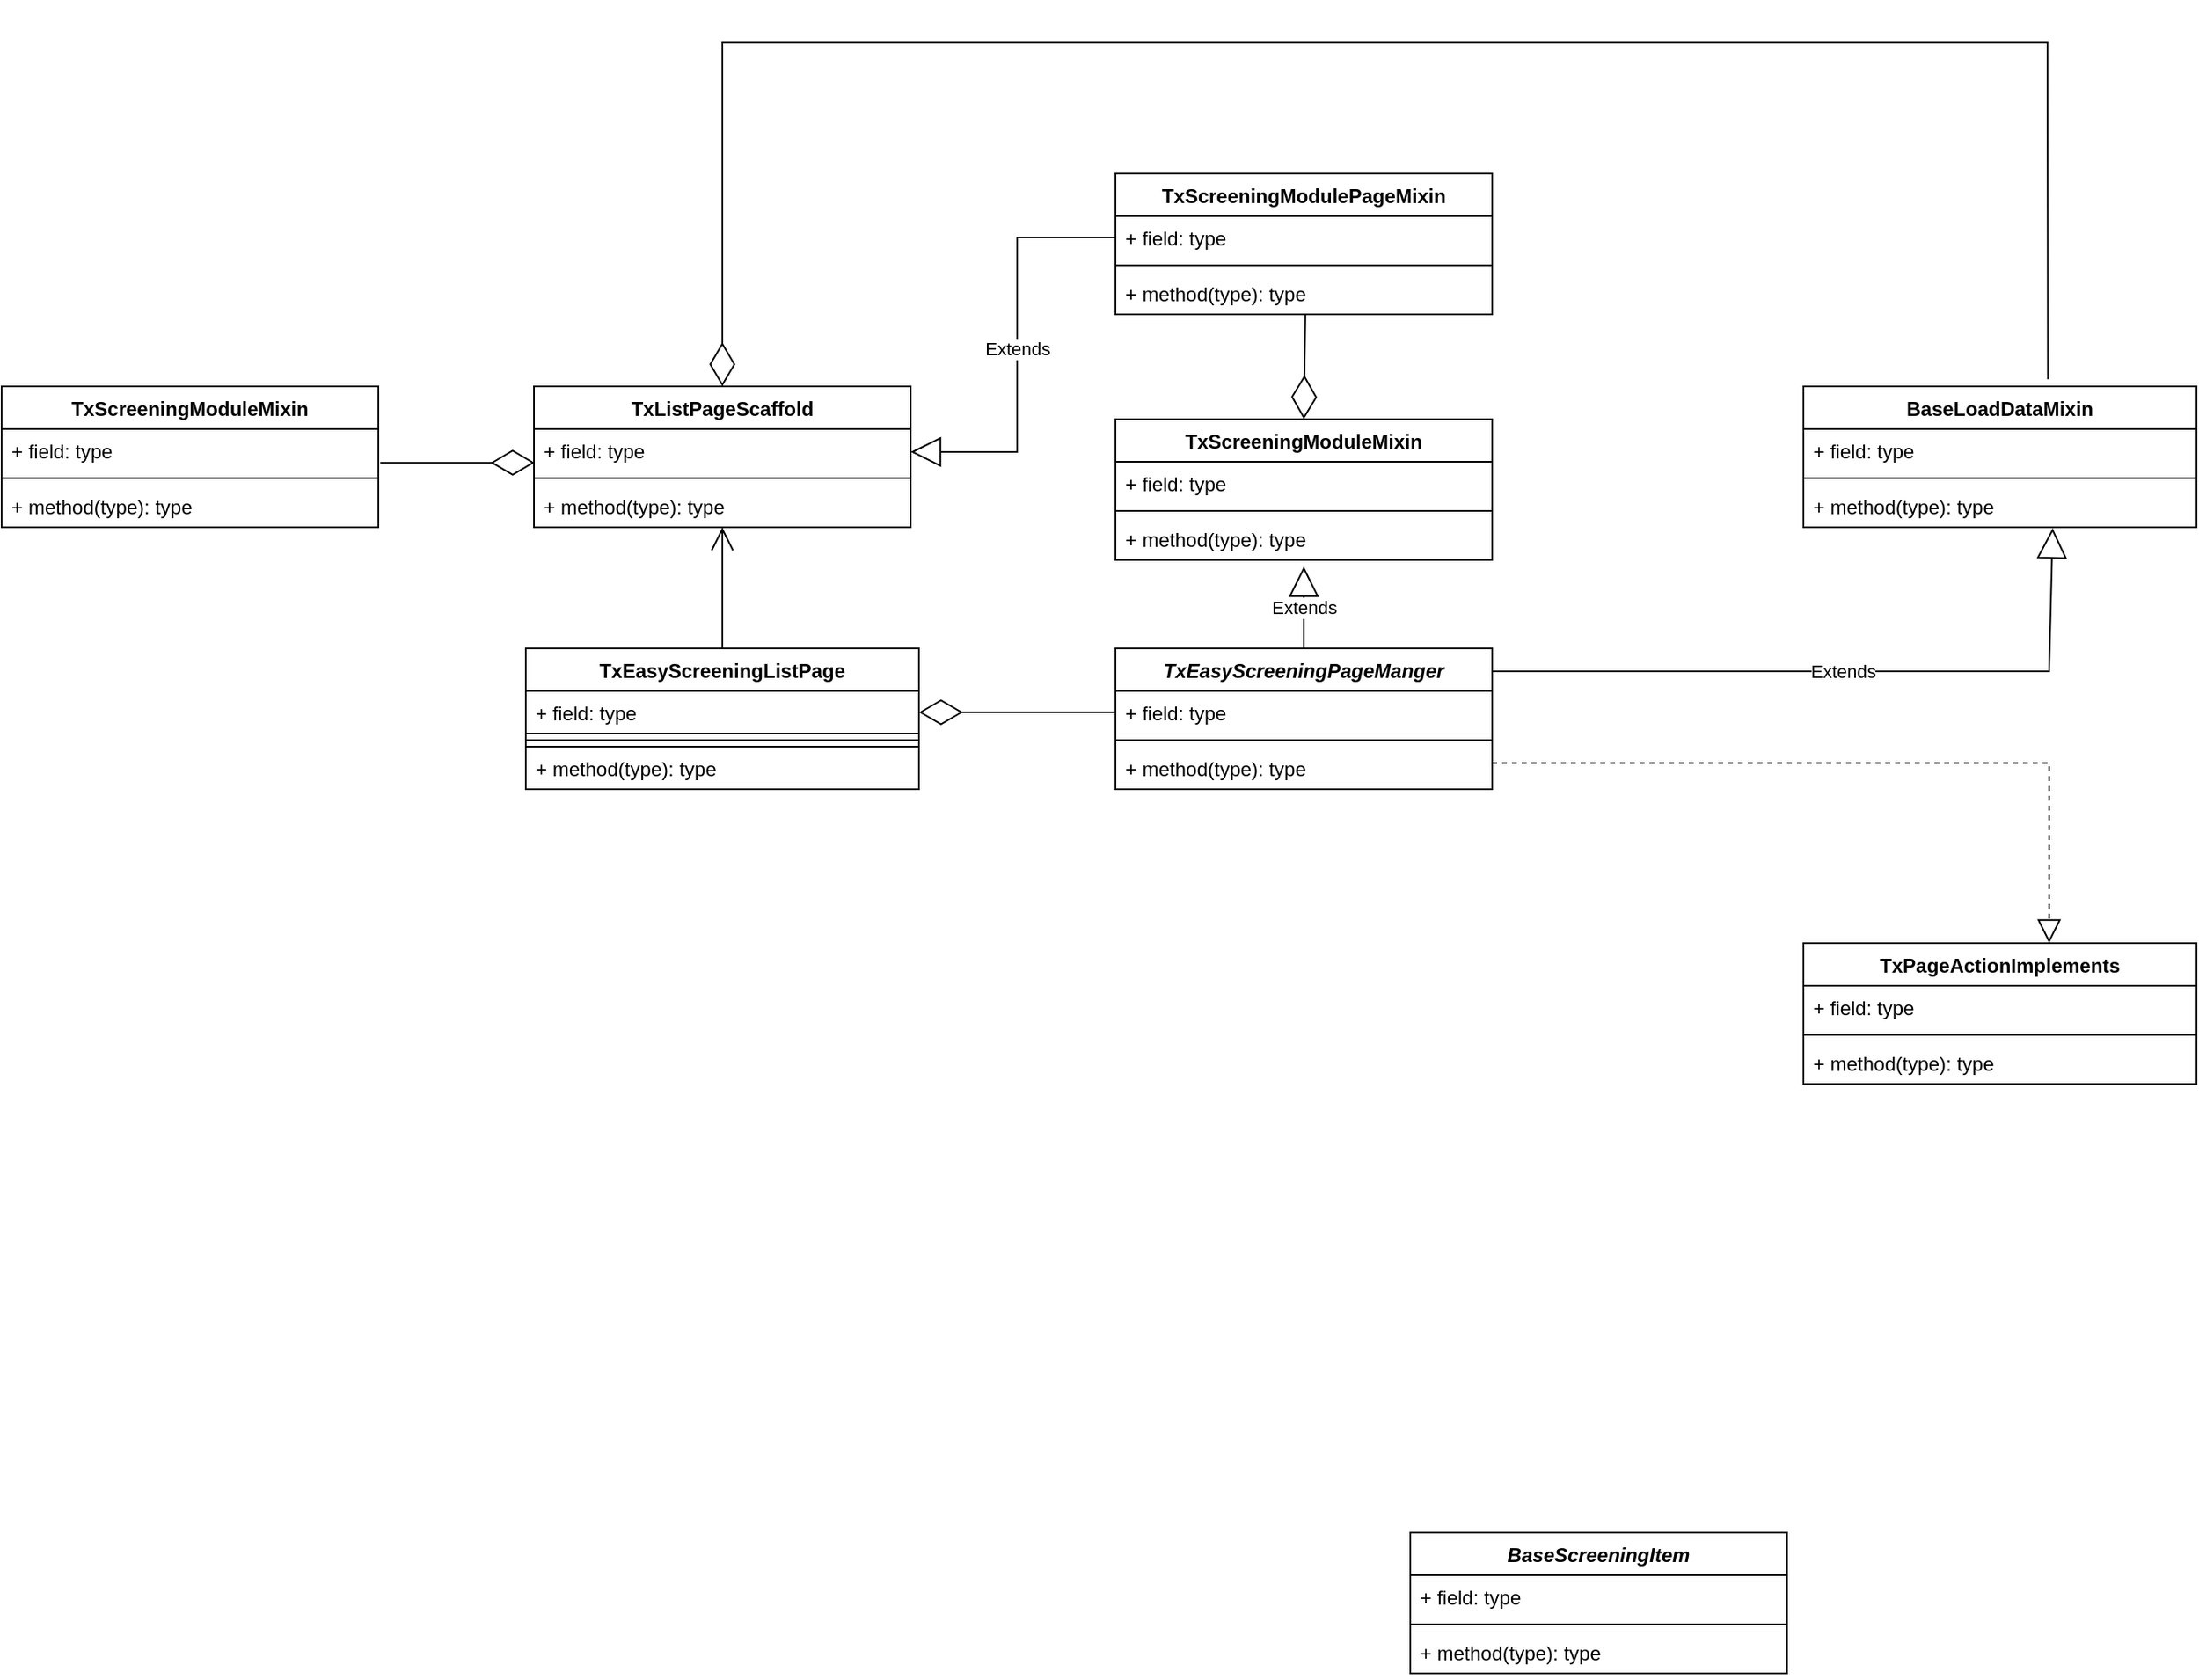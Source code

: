 <mxfile version="16.1.0" type="github">
  <diagram id="tgZUNgkG0fE2vj0XrzTg" name="第 1 页">
    <mxGraphModel dx="1580" dy="889" grid="1" gridSize="10" guides="1" tooltips="1" connect="1" arrows="1" fold="1" page="1" pageScale="1" pageWidth="3300" pageHeight="4681" math="0" shadow="0">
      <root>
        <mxCell id="0" />
        <mxCell id="1" parent="0" />
        <mxCell id="r79l5NThXxZ2iHZrWcsW-2" value="BaseLoadDataMixin&#xa;" style="swimlane;fontStyle=1;align=center;verticalAlign=top;childLayout=stackLayout;horizontal=1;startSize=26;horizontalStack=0;resizeParent=1;resizeParentMax=0;resizeLast=0;collapsible=1;marginBottom=0;shadow=0;" parent="1" vertex="1">
          <mxGeometry x="1130" y="370" width="240" height="86" as="geometry" />
        </mxCell>
        <mxCell id="r79l5NThXxZ2iHZrWcsW-3" value="+ field: type" style="text;strokeColor=none;fillColor=none;align=left;verticalAlign=top;spacingLeft=4;spacingRight=4;overflow=hidden;rotatable=0;points=[[0,0.5],[1,0.5]];portConstraint=eastwest;" parent="r79l5NThXxZ2iHZrWcsW-2" vertex="1">
          <mxGeometry y="26" width="240" height="26" as="geometry" />
        </mxCell>
        <mxCell id="r79l5NThXxZ2iHZrWcsW-4" value="" style="line;strokeWidth=1;fillColor=none;align=left;verticalAlign=middle;spacingTop=-1;spacingLeft=3;spacingRight=3;rotatable=0;labelPosition=right;points=[];portConstraint=eastwest;" parent="r79l5NThXxZ2iHZrWcsW-2" vertex="1">
          <mxGeometry y="52" width="240" height="8" as="geometry" />
        </mxCell>
        <mxCell id="r79l5NThXxZ2iHZrWcsW-5" value="+ method(type): type" style="text;strokeColor=none;fillColor=none;align=left;verticalAlign=top;spacingLeft=4;spacingRight=4;overflow=hidden;rotatable=0;points=[[0,0.5],[1,0.5]];portConstraint=eastwest;" parent="r79l5NThXxZ2iHZrWcsW-2" vertex="1">
          <mxGeometry y="60" width="240" height="26" as="geometry" />
        </mxCell>
        <mxCell id="r79l5NThXxZ2iHZrWcsW-6" value="BaseScreeningItem" style="swimlane;fontStyle=3;align=center;verticalAlign=top;childLayout=stackLayout;horizontal=1;startSize=26;horizontalStack=0;resizeParent=1;resizeParentMax=0;resizeLast=0;collapsible=1;marginBottom=0;shadow=0;" parent="1" vertex="1">
          <mxGeometry x="890" y="1070" width="230" height="86" as="geometry" />
        </mxCell>
        <mxCell id="r79l5NThXxZ2iHZrWcsW-7" value="+ field: type" style="text;strokeColor=none;fillColor=none;align=left;verticalAlign=top;spacingLeft=4;spacingRight=4;overflow=hidden;rotatable=0;points=[[0,0.5],[1,0.5]];portConstraint=eastwest;shadow=0;" parent="r79l5NThXxZ2iHZrWcsW-6" vertex="1">
          <mxGeometry y="26" width="230" height="26" as="geometry" />
        </mxCell>
        <mxCell id="r79l5NThXxZ2iHZrWcsW-8" value="" style="line;strokeWidth=1;fillColor=none;align=left;verticalAlign=middle;spacingTop=-1;spacingLeft=3;spacingRight=3;rotatable=0;labelPosition=right;points=[];portConstraint=eastwest;shadow=0;" parent="r79l5NThXxZ2iHZrWcsW-6" vertex="1">
          <mxGeometry y="52" width="230" height="8" as="geometry" />
        </mxCell>
        <mxCell id="r79l5NThXxZ2iHZrWcsW-9" value="+ method(type): type" style="text;strokeColor=none;fillColor=none;align=left;verticalAlign=top;spacingLeft=4;spacingRight=4;overflow=hidden;rotatable=0;points=[[0,0.5],[1,0.5]];portConstraint=eastwest;shadow=0;" parent="r79l5NThXxZ2iHZrWcsW-6" vertex="1">
          <mxGeometry y="60" width="230" height="26" as="geometry" />
        </mxCell>
        <mxCell id="r79l5NThXxZ2iHZrWcsW-10" value="TxEasyScreeningListPage" style="swimlane;fontStyle=1;align=center;verticalAlign=top;childLayout=stackLayout;horizontal=1;startSize=26;horizontalStack=0;resizeParent=1;resizeParentMax=0;resizeLast=0;collapsible=1;marginBottom=0;shadow=0;strokeColor=#000000;" parent="1" vertex="1">
          <mxGeometry x="350" y="530" width="240" height="86" as="geometry" />
        </mxCell>
        <mxCell id="r79l5NThXxZ2iHZrWcsW-11" value="+ field: type" style="text;strokeColor=#000000;fillColor=none;align=left;verticalAlign=top;spacingLeft=4;spacingRight=4;overflow=hidden;rotatable=0;points=[[0,0.5],[1,0.5]];portConstraint=eastwest;shadow=0;" parent="r79l5NThXxZ2iHZrWcsW-10" vertex="1">
          <mxGeometry y="26" width="240" height="26" as="geometry" />
        </mxCell>
        <mxCell id="r79l5NThXxZ2iHZrWcsW-12" value="" style="line;strokeWidth=1;fillColor=none;align=left;verticalAlign=middle;spacingTop=-1;spacingLeft=3;spacingRight=3;rotatable=0;labelPosition=right;points=[];portConstraint=eastwest;shadow=0;strokeColor=#000000;" parent="r79l5NThXxZ2iHZrWcsW-10" vertex="1">
          <mxGeometry y="52" width="240" height="8" as="geometry" />
        </mxCell>
        <mxCell id="r79l5NThXxZ2iHZrWcsW-13" value="+ method(type): type" style="text;strokeColor=#000000;fillColor=none;align=left;verticalAlign=top;spacingLeft=4;spacingRight=4;overflow=hidden;rotatable=0;points=[[0,0.5],[1,0.5]];portConstraint=eastwest;shadow=0;" parent="r79l5NThXxZ2iHZrWcsW-10" vertex="1">
          <mxGeometry y="60" width="240" height="26" as="geometry" />
        </mxCell>
        <mxCell id="r79l5NThXxZ2iHZrWcsW-19" value="TxEasyScreeningPageManger" style="swimlane;fontStyle=3;align=center;verticalAlign=top;childLayout=stackLayout;horizontal=1;startSize=26;horizontalStack=0;resizeParent=1;resizeParentMax=0;resizeLast=0;collapsible=1;marginBottom=0;shadow=0;" parent="1" vertex="1">
          <mxGeometry x="710" y="530" width="230" height="86" as="geometry" />
        </mxCell>
        <mxCell id="r79l5NThXxZ2iHZrWcsW-20" value="+ field: type" style="text;strokeColor=none;fillColor=none;align=left;verticalAlign=top;spacingLeft=4;spacingRight=4;overflow=hidden;rotatable=0;points=[[0,0.5],[1,0.5]];portConstraint=eastwest;shadow=0;" parent="r79l5NThXxZ2iHZrWcsW-19" vertex="1">
          <mxGeometry y="26" width="230" height="26" as="geometry" />
        </mxCell>
        <mxCell id="r79l5NThXxZ2iHZrWcsW-21" value="" style="line;strokeWidth=1;fillColor=none;align=left;verticalAlign=middle;spacingTop=-1;spacingLeft=3;spacingRight=3;rotatable=0;labelPosition=right;points=[];portConstraint=eastwest;shadow=0;" parent="r79l5NThXxZ2iHZrWcsW-19" vertex="1">
          <mxGeometry y="52" width="230" height="8" as="geometry" />
        </mxCell>
        <mxCell id="r79l5NThXxZ2iHZrWcsW-22" value="+ method(type): type" style="text;strokeColor=none;fillColor=none;align=left;verticalAlign=top;spacingLeft=4;spacingRight=4;overflow=hidden;rotatable=0;points=[[0,0.5],[1,0.5]];portConstraint=eastwest;shadow=0;" parent="r79l5NThXxZ2iHZrWcsW-19" vertex="1">
          <mxGeometry y="60" width="230" height="26" as="geometry" />
        </mxCell>
        <mxCell id="r79l5NThXxZ2iHZrWcsW-23" value="TxScreeningModuleMixin&#xa;" style="swimlane;fontStyle=1;align=center;verticalAlign=top;childLayout=stackLayout;horizontal=1;startSize=26;horizontalStack=0;resizeParent=1;resizeParentMax=0;resizeLast=0;collapsible=1;marginBottom=0;shadow=0;" parent="1" vertex="1">
          <mxGeometry x="710" y="390" width="230" height="86" as="geometry" />
        </mxCell>
        <mxCell id="r79l5NThXxZ2iHZrWcsW-24" value="+ field: type" style="text;strokeColor=none;fillColor=none;align=left;verticalAlign=top;spacingLeft=4;spacingRight=4;overflow=hidden;rotatable=0;points=[[0,0.5],[1,0.5]];portConstraint=eastwest;shadow=0;" parent="r79l5NThXxZ2iHZrWcsW-23" vertex="1">
          <mxGeometry y="26" width="230" height="26" as="geometry" />
        </mxCell>
        <mxCell id="r79l5NThXxZ2iHZrWcsW-25" value="" style="line;strokeWidth=1;fillColor=none;align=left;verticalAlign=middle;spacingTop=-1;spacingLeft=3;spacingRight=3;rotatable=0;labelPosition=right;points=[];portConstraint=eastwest;shadow=0;" parent="r79l5NThXxZ2iHZrWcsW-23" vertex="1">
          <mxGeometry y="52" width="230" height="8" as="geometry" />
        </mxCell>
        <mxCell id="r79l5NThXxZ2iHZrWcsW-26" value="+ method(type): type" style="text;strokeColor=none;fillColor=none;align=left;verticalAlign=top;spacingLeft=4;spacingRight=4;overflow=hidden;rotatable=0;points=[[0,0.5],[1,0.5]];portConstraint=eastwest;shadow=0;" parent="r79l5NThXxZ2iHZrWcsW-23" vertex="1">
          <mxGeometry y="60" width="230" height="26" as="geometry" />
        </mxCell>
        <mxCell id="r79l5NThXxZ2iHZrWcsW-27" value="TxPageActionImplements" style="swimlane;fontStyle=1;align=center;verticalAlign=top;childLayout=stackLayout;horizontal=1;startSize=26;horizontalStack=0;resizeParent=1;resizeParentMax=0;resizeLast=0;collapsible=1;marginBottom=0;shadow=0;" parent="1" vertex="1">
          <mxGeometry x="1130" y="710" width="240" height="86" as="geometry" />
        </mxCell>
        <mxCell id="r79l5NThXxZ2iHZrWcsW-28" value="+ field: type" style="text;strokeColor=none;fillColor=none;align=left;verticalAlign=top;spacingLeft=4;spacingRight=4;overflow=hidden;rotatable=0;points=[[0,0.5],[1,0.5]];portConstraint=eastwest;shadow=0;" parent="r79l5NThXxZ2iHZrWcsW-27" vertex="1">
          <mxGeometry y="26" width="240" height="26" as="geometry" />
        </mxCell>
        <mxCell id="r79l5NThXxZ2iHZrWcsW-29" value="" style="line;strokeWidth=1;fillColor=none;align=left;verticalAlign=middle;spacingTop=-1;spacingLeft=3;spacingRight=3;rotatable=0;labelPosition=right;points=[];portConstraint=eastwest;shadow=0;" parent="r79l5NThXxZ2iHZrWcsW-27" vertex="1">
          <mxGeometry y="52" width="240" height="8" as="geometry" />
        </mxCell>
        <mxCell id="r79l5NThXxZ2iHZrWcsW-30" value="+ method(type): type" style="text;strokeColor=none;fillColor=none;align=left;verticalAlign=top;spacingLeft=4;spacingRight=4;overflow=hidden;rotatable=0;points=[[0,0.5],[1,0.5]];portConstraint=eastwest;shadow=0;" parent="r79l5NThXxZ2iHZrWcsW-27" vertex="1">
          <mxGeometry y="60" width="240" height="26" as="geometry" />
        </mxCell>
        <mxCell id="r79l5NThXxZ2iHZrWcsW-35" value="TxListPageScaffold" style="swimlane;fontStyle=1;align=center;verticalAlign=top;childLayout=stackLayout;horizontal=1;startSize=26;horizontalStack=0;resizeParent=1;resizeParentMax=0;resizeLast=0;collapsible=1;marginBottom=0;shadow=0;" parent="1" vertex="1">
          <mxGeometry x="355" y="370" width="230" height="86" as="geometry" />
        </mxCell>
        <mxCell id="r79l5NThXxZ2iHZrWcsW-36" value="+ field: type" style="text;strokeColor=none;fillColor=none;align=left;verticalAlign=top;spacingLeft=4;spacingRight=4;overflow=hidden;rotatable=0;points=[[0,0.5],[1,0.5]];portConstraint=eastwest;shadow=0;" parent="r79l5NThXxZ2iHZrWcsW-35" vertex="1">
          <mxGeometry y="26" width="230" height="26" as="geometry" />
        </mxCell>
        <mxCell id="r79l5NThXxZ2iHZrWcsW-37" value="" style="line;strokeWidth=1;fillColor=none;align=left;verticalAlign=middle;spacingTop=-1;spacingLeft=3;spacingRight=3;rotatable=0;labelPosition=right;points=[];portConstraint=eastwest;shadow=0;" parent="r79l5NThXxZ2iHZrWcsW-35" vertex="1">
          <mxGeometry y="52" width="230" height="8" as="geometry" />
        </mxCell>
        <mxCell id="r79l5NThXxZ2iHZrWcsW-38" value="+ method(type): type" style="text;strokeColor=none;fillColor=none;align=left;verticalAlign=top;spacingLeft=4;spacingRight=4;overflow=hidden;rotatable=0;points=[[0,0.5],[1,0.5]];portConstraint=eastwest;shadow=0;" parent="r79l5NThXxZ2iHZrWcsW-35" vertex="1">
          <mxGeometry y="60" width="230" height="26" as="geometry" />
        </mxCell>
        <mxCell id="rgsg1XPM1iPnEEc4aXfU-1" value="TxScreeningModuleMixin" style="swimlane;fontStyle=1;align=center;verticalAlign=top;childLayout=stackLayout;horizontal=1;startSize=26;horizontalStack=0;resizeParent=1;resizeParentMax=0;resizeLast=0;collapsible=1;marginBottom=0;" parent="1" vertex="1">
          <mxGeometry x="30" y="370" width="230" height="86" as="geometry" />
        </mxCell>
        <mxCell id="rgsg1XPM1iPnEEc4aXfU-2" value="+ field: type" style="text;strokeColor=none;fillColor=none;align=left;verticalAlign=top;spacingLeft=4;spacingRight=4;overflow=hidden;rotatable=0;points=[[0,0.5],[1,0.5]];portConstraint=eastwest;" parent="rgsg1XPM1iPnEEc4aXfU-1" vertex="1">
          <mxGeometry y="26" width="230" height="26" as="geometry" />
        </mxCell>
        <mxCell id="rgsg1XPM1iPnEEc4aXfU-3" value="" style="line;strokeWidth=1;fillColor=none;align=left;verticalAlign=middle;spacingTop=-1;spacingLeft=3;spacingRight=3;rotatable=0;labelPosition=right;points=[];portConstraint=eastwest;" parent="rgsg1XPM1iPnEEc4aXfU-1" vertex="1">
          <mxGeometry y="52" width="230" height="8" as="geometry" />
        </mxCell>
        <mxCell id="rgsg1XPM1iPnEEc4aXfU-4" value="+ method(type): type" style="text;strokeColor=none;fillColor=none;align=left;verticalAlign=top;spacingLeft=4;spacingRight=4;overflow=hidden;rotatable=0;points=[[0,0.5],[1,0.5]];portConstraint=eastwest;" parent="rgsg1XPM1iPnEEc4aXfU-1" vertex="1">
          <mxGeometry y="60" width="230" height="26" as="geometry" />
        </mxCell>
        <mxCell id="MXres9sQd2bUg8aWmuaE-1" value="" style="endArrow=open;endFill=1;endSize=12;html=1;rounded=0;exitX=0.5;exitY=0;exitDx=0;exitDy=0;" edge="1" parent="1" source="r79l5NThXxZ2iHZrWcsW-10" target="r79l5NThXxZ2iHZrWcsW-38">
          <mxGeometry width="160" relative="1" as="geometry">
            <mxPoint x="460" y="470" as="sourcePoint" />
            <mxPoint x="470" y="470" as="targetPoint" />
          </mxGeometry>
        </mxCell>
        <mxCell id="MXres9sQd2bUg8aWmuaE-3" value="" style="endArrow=block;dashed=1;endFill=0;endSize=12;html=1;rounded=0;" edge="1" parent="1">
          <mxGeometry width="160" relative="1" as="geometry">
            <mxPoint x="940" y="600" as="sourcePoint" />
            <mxPoint x="1280" y="710" as="targetPoint" />
            <Array as="points">
              <mxPoint x="1280" y="600" />
            </Array>
          </mxGeometry>
        </mxCell>
        <mxCell id="MXres9sQd2bUg8aWmuaE-4" value="Extends" style="endArrow=block;endSize=16;endFill=0;html=1;rounded=0;entryX=0.634;entryY=1.021;entryDx=0;entryDy=0;entryPerimeter=0;" edge="1" parent="1" target="r79l5NThXxZ2iHZrWcsW-5">
          <mxGeometry width="160" relative="1" as="geometry">
            <mxPoint x="940" y="544" as="sourcePoint" />
            <mxPoint x="1090" y="460" as="targetPoint" />
            <Array as="points">
              <mxPoint x="1280" y="544" />
            </Array>
          </mxGeometry>
        </mxCell>
        <mxCell id="MXres9sQd2bUg8aWmuaE-5" value="Extends" style="endArrow=block;endSize=16;endFill=0;html=1;rounded=0;exitX=0.5;exitY=0;exitDx=0;exitDy=0;" edge="1" parent="1" source="r79l5NThXxZ2iHZrWcsW-19">
          <mxGeometry width="160" relative="1" as="geometry">
            <mxPoint x="1040" y="568" as="sourcePoint" />
            <mxPoint x="825" y="480" as="targetPoint" />
          </mxGeometry>
        </mxCell>
        <mxCell id="MXres9sQd2bUg8aWmuaE-11" value="TxScreeningModulePageMixin" style="swimlane;fontStyle=1;align=center;verticalAlign=top;childLayout=stackLayout;horizontal=1;startSize=26;horizontalStack=0;resizeParent=1;resizeParentMax=0;resizeLast=0;collapsible=1;marginBottom=0;" vertex="1" parent="1">
          <mxGeometry x="710" y="240" width="230" height="86" as="geometry" />
        </mxCell>
        <mxCell id="MXres9sQd2bUg8aWmuaE-12" value="+ field: type" style="text;strokeColor=none;fillColor=none;align=left;verticalAlign=top;spacingLeft=4;spacingRight=4;overflow=hidden;rotatable=0;points=[[0,0.5],[1,0.5]];portConstraint=eastwest;" vertex="1" parent="MXres9sQd2bUg8aWmuaE-11">
          <mxGeometry y="26" width="230" height="26" as="geometry" />
        </mxCell>
        <mxCell id="MXres9sQd2bUg8aWmuaE-13" value="" style="line;strokeWidth=1;fillColor=none;align=left;verticalAlign=middle;spacingTop=-1;spacingLeft=3;spacingRight=3;rotatable=0;labelPosition=right;points=[];portConstraint=eastwest;" vertex="1" parent="MXres9sQd2bUg8aWmuaE-11">
          <mxGeometry y="52" width="230" height="8" as="geometry" />
        </mxCell>
        <mxCell id="MXres9sQd2bUg8aWmuaE-14" value="+ method(type): type" style="text;strokeColor=none;fillColor=none;align=left;verticalAlign=top;spacingLeft=4;spacingRight=4;overflow=hidden;rotatable=0;points=[[0,0.5],[1,0.5]];portConstraint=eastwest;" vertex="1" parent="MXres9sQd2bUg8aWmuaE-11">
          <mxGeometry y="60" width="230" height="26" as="geometry" />
        </mxCell>
        <mxCell id="MXres9sQd2bUg8aWmuaE-16" value="" style="endArrow=diamondThin;endFill=0;endSize=24;html=1;rounded=0;entryX=0.5;entryY=0;entryDx=0;entryDy=0;exitX=0.504;exitY=0.985;exitDx=0;exitDy=0;exitPerimeter=0;" edge="1" parent="1" source="MXres9sQd2bUg8aWmuaE-14" target="r79l5NThXxZ2iHZrWcsW-23">
          <mxGeometry width="160" relative="1" as="geometry">
            <mxPoint x="730" y="340" as="sourcePoint" />
            <mxPoint x="890" y="340" as="targetPoint" />
          </mxGeometry>
        </mxCell>
        <mxCell id="MXres9sQd2bUg8aWmuaE-18" value="" style="endArrow=diamondThin;endFill=0;endSize=24;html=1;rounded=0;exitX=0.622;exitY=-0.051;exitDx=0;exitDy=0;exitPerimeter=0;entryX=0.5;entryY=0;entryDx=0;entryDy=0;" edge="1" parent="1" source="r79l5NThXxZ2iHZrWcsW-2" target="r79l5NThXxZ2iHZrWcsW-35">
          <mxGeometry width="160" relative="1" as="geometry">
            <mxPoint x="1280" y="250" as="sourcePoint" />
            <mxPoint x="440" y="370" as="targetPoint" />
            <Array as="points">
              <mxPoint x="1279" y="160" />
              <mxPoint x="470" y="160" />
            </Array>
          </mxGeometry>
        </mxCell>
        <mxCell id="MXres9sQd2bUg8aWmuaE-19" value="" style="endArrow=diamondThin;endFill=0;endSize=24;html=1;rounded=0;entryX=1;entryY=0.5;entryDx=0;entryDy=0;exitX=0;exitY=0.5;exitDx=0;exitDy=0;" edge="1" parent="1" source="r79l5NThXxZ2iHZrWcsW-20" target="r79l5NThXxZ2iHZrWcsW-11">
          <mxGeometry width="160" relative="1" as="geometry">
            <mxPoint x="520" y="572.55" as="sourcePoint" />
            <mxPoint x="680" y="572.55" as="targetPoint" />
          </mxGeometry>
        </mxCell>
        <mxCell id="MXres9sQd2bUg8aWmuaE-20" value="Extends" style="endArrow=block;endSize=16;endFill=0;html=1;rounded=0;exitX=0;exitY=0.5;exitDx=0;exitDy=0;" edge="1" parent="1" source="MXres9sQd2bUg8aWmuaE-12">
          <mxGeometry width="160" relative="1" as="geometry">
            <mxPoint x="645" y="380" as="sourcePoint" />
            <mxPoint x="585" y="410" as="targetPoint" />
            <Array as="points">
              <mxPoint x="650" y="279" />
              <mxPoint x="650" y="410" />
            </Array>
          </mxGeometry>
        </mxCell>
        <mxCell id="MXres9sQd2bUg8aWmuaE-21" value="" style="endArrow=diamondThin;endFill=0;endSize=24;html=1;rounded=0;exitX=1.005;exitY=0.791;exitDx=0;exitDy=0;exitPerimeter=0;entryX=0.002;entryY=0.791;entryDx=0;entryDy=0;entryPerimeter=0;" edge="1" parent="1" source="rgsg1XPM1iPnEEc4aXfU-2" target="r79l5NThXxZ2iHZrWcsW-36">
          <mxGeometry width="160" relative="1" as="geometry">
            <mxPoint x="200" y="425.44" as="sourcePoint" />
            <mxPoint x="360" y="425.44" as="targetPoint" />
          </mxGeometry>
        </mxCell>
      </root>
    </mxGraphModel>
  </diagram>
</mxfile>
